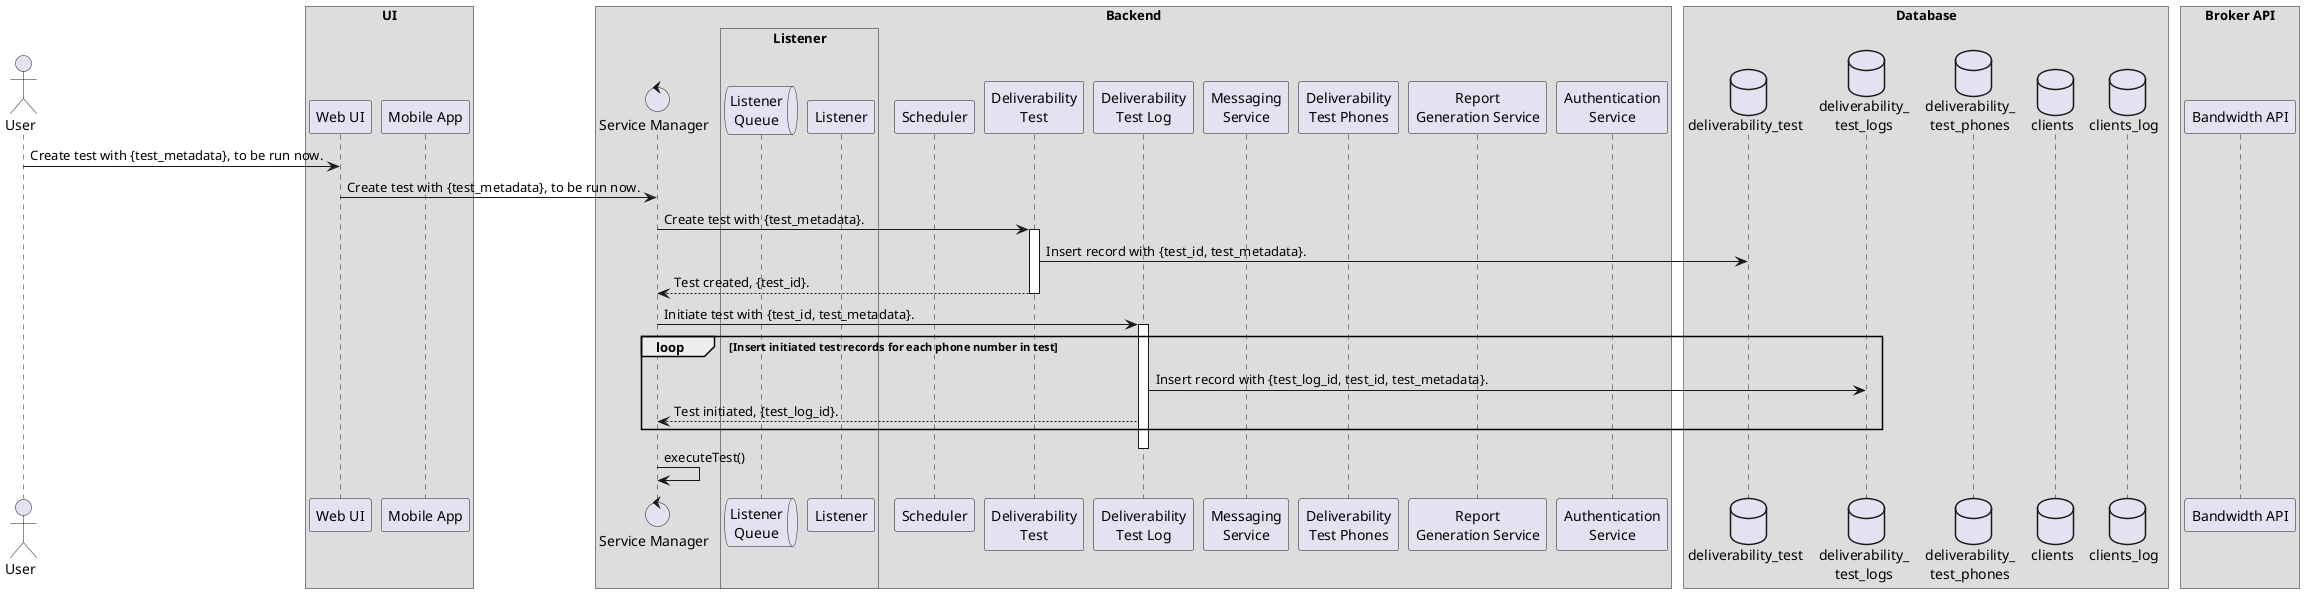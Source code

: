 @startuml
!pragma teoz true

/'Defines the protocol when a user submits a request to create and execute a test immediately.'/
/'author: Luvai Cutlerywala <luvaidc@gmail.com>'/

/'Define the actors and participants.'/
actor User as user

box UI
    participant "Web UI" as web_ui
    participant "Mobile App" as mobile_app
end box

box Backend
    control "Service Manager" as service_manager

    box Listener
        queue "Listener\nQueue" as listener_queue
        participant "Listener" as listener
    end box

    participant "Scheduler" as scheduler
    participant "Deliverability\nTest" as deliverability_test
    participant "Deliverability\nTest Log" as deliverability_test_log
    participant "Messaging\nService" as messenger
    participant "Deliverability\nTest Phones" as deliverability_test_phones
    participant "Report\nGeneration Service" as report_generator
    participant "Authentication\nService" as auth
end box

box Database
    database "deliverability_test" as dt
    database "deliverability_\ntest_logs" as dtl
    database "deliverability_\ntest_phones" as dtp
    database clients as clients
    database clients_log as cl
end box

box "Broker API"
    participant "Bandwidth API" as broker_api
end box

box "Broker API"
    participant "Bandwidth API" as broker_api
end box

user -> web_ui: Create test with {test_metadata}, to be run now.
web_ui -> service_manager: Create test with {test_metadata}, to be run now.
service_manager -> deliverability_test: Create test with {test_metadata}.
activate deliverability_test
deliverability_test -> dt: Insert record with {test_id, test_metadata}.
deliverability_test --> service_manager: Test created, {test_id}.
deactivate deliverability_test
service_manager -> deliverability_test_log: Initiate test with {test_id, test_metadata}.
activate deliverability_test_log
loop Insert initiated test records for each phone number in test
    deliverability_test_log -> dtl: Insert record with {test_log_id, test_id, test_metadata}.
    deliverability_test_log --> service_manager: Test initiated, {test_log_id}.
end loop
deactivate deliverability_test_log
service_manager -> service_manager: executeTest()
@enduml
